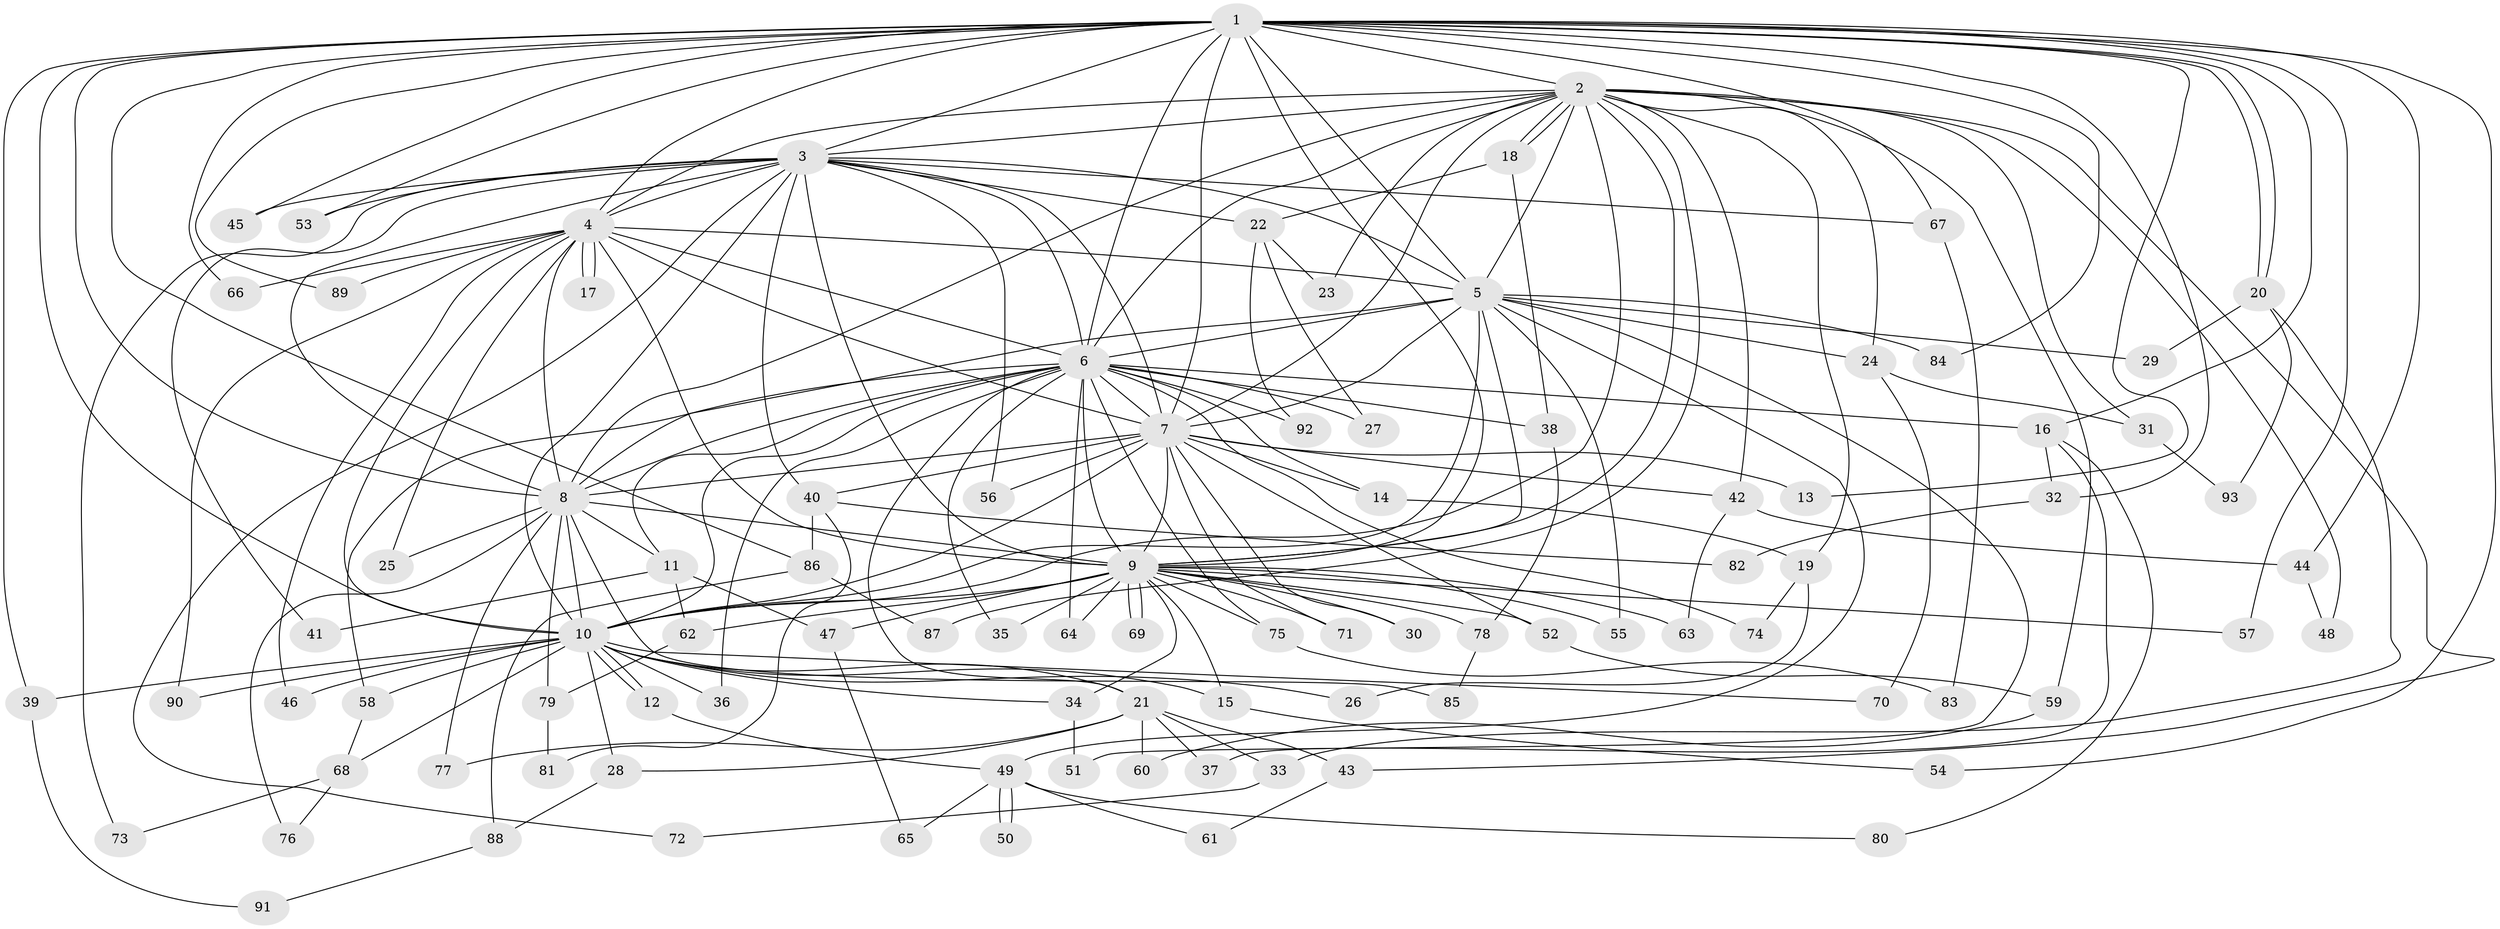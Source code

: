 // coarse degree distribution, {15: 0.037037037037037035, 1: 0.5555555555555556, 2: 0.2962962962962963, 7: 0.037037037037037035, 18: 0.037037037037037035, 3: 0.037037037037037035}
// Generated by graph-tools (version 1.1) at 2025/49/03/04/25 21:49:30]
// undirected, 93 vertices, 211 edges
graph export_dot {
graph [start="1"]
  node [color=gray90,style=filled];
  1;
  2;
  3;
  4;
  5;
  6;
  7;
  8;
  9;
  10;
  11;
  12;
  13;
  14;
  15;
  16;
  17;
  18;
  19;
  20;
  21;
  22;
  23;
  24;
  25;
  26;
  27;
  28;
  29;
  30;
  31;
  32;
  33;
  34;
  35;
  36;
  37;
  38;
  39;
  40;
  41;
  42;
  43;
  44;
  45;
  46;
  47;
  48;
  49;
  50;
  51;
  52;
  53;
  54;
  55;
  56;
  57;
  58;
  59;
  60;
  61;
  62;
  63;
  64;
  65;
  66;
  67;
  68;
  69;
  70;
  71;
  72;
  73;
  74;
  75;
  76;
  77;
  78;
  79;
  80;
  81;
  82;
  83;
  84;
  85;
  86;
  87;
  88;
  89;
  90;
  91;
  92;
  93;
  1 -- 2;
  1 -- 3;
  1 -- 4;
  1 -- 5;
  1 -- 6;
  1 -- 7;
  1 -- 8;
  1 -- 9;
  1 -- 10;
  1 -- 13;
  1 -- 16;
  1 -- 20;
  1 -- 20;
  1 -- 32;
  1 -- 39;
  1 -- 44;
  1 -- 45;
  1 -- 53;
  1 -- 54;
  1 -- 57;
  1 -- 66;
  1 -- 67;
  1 -- 84;
  1 -- 86;
  1 -- 89;
  2 -- 3;
  2 -- 4;
  2 -- 5;
  2 -- 6;
  2 -- 7;
  2 -- 8;
  2 -- 9;
  2 -- 10;
  2 -- 18;
  2 -- 18;
  2 -- 19;
  2 -- 23;
  2 -- 24;
  2 -- 31;
  2 -- 42;
  2 -- 43;
  2 -- 48;
  2 -- 59;
  2 -- 87;
  3 -- 4;
  3 -- 5;
  3 -- 6;
  3 -- 7;
  3 -- 8;
  3 -- 9;
  3 -- 10;
  3 -- 22;
  3 -- 40;
  3 -- 41;
  3 -- 45;
  3 -- 53;
  3 -- 56;
  3 -- 67;
  3 -- 72;
  3 -- 73;
  4 -- 5;
  4 -- 6;
  4 -- 7;
  4 -- 8;
  4 -- 9;
  4 -- 10;
  4 -- 17;
  4 -- 17;
  4 -- 25;
  4 -- 46;
  4 -- 66;
  4 -- 89;
  4 -- 90;
  5 -- 6;
  5 -- 7;
  5 -- 8;
  5 -- 9;
  5 -- 10;
  5 -- 24;
  5 -- 29;
  5 -- 49;
  5 -- 51;
  5 -- 55;
  5 -- 84;
  6 -- 7;
  6 -- 8;
  6 -- 9;
  6 -- 10;
  6 -- 11;
  6 -- 14;
  6 -- 16;
  6 -- 21;
  6 -- 27;
  6 -- 35;
  6 -- 36;
  6 -- 38;
  6 -- 58;
  6 -- 64;
  6 -- 74;
  6 -- 75;
  6 -- 92;
  7 -- 8;
  7 -- 9;
  7 -- 10;
  7 -- 13;
  7 -- 14;
  7 -- 30;
  7 -- 40;
  7 -- 42;
  7 -- 52;
  7 -- 56;
  7 -- 71;
  8 -- 9;
  8 -- 10;
  8 -- 11;
  8 -- 25;
  8 -- 76;
  8 -- 77;
  8 -- 79;
  8 -- 85;
  9 -- 10;
  9 -- 15;
  9 -- 30;
  9 -- 34;
  9 -- 35;
  9 -- 47;
  9 -- 52;
  9 -- 55;
  9 -- 57;
  9 -- 62;
  9 -- 63;
  9 -- 64;
  9 -- 69;
  9 -- 69;
  9 -- 71;
  9 -- 75;
  9 -- 78;
  10 -- 12;
  10 -- 12;
  10 -- 15;
  10 -- 21;
  10 -- 26;
  10 -- 28;
  10 -- 34;
  10 -- 36;
  10 -- 39;
  10 -- 46;
  10 -- 58;
  10 -- 68;
  10 -- 70;
  10 -- 90;
  11 -- 41;
  11 -- 47;
  11 -- 62;
  12 -- 49;
  14 -- 19;
  15 -- 54;
  16 -- 32;
  16 -- 37;
  16 -- 80;
  18 -- 22;
  18 -- 38;
  19 -- 26;
  19 -- 74;
  20 -- 29;
  20 -- 33;
  20 -- 93;
  21 -- 28;
  21 -- 33;
  21 -- 37;
  21 -- 43;
  21 -- 60;
  21 -- 77;
  22 -- 23;
  22 -- 27;
  22 -- 92;
  24 -- 31;
  24 -- 70;
  28 -- 88;
  31 -- 93;
  32 -- 82;
  33 -- 72;
  34 -- 51;
  38 -- 78;
  39 -- 91;
  40 -- 81;
  40 -- 82;
  40 -- 86;
  42 -- 44;
  42 -- 63;
  43 -- 61;
  44 -- 48;
  47 -- 65;
  49 -- 50;
  49 -- 50;
  49 -- 61;
  49 -- 65;
  49 -- 80;
  52 -- 59;
  58 -- 68;
  59 -- 60;
  62 -- 79;
  67 -- 83;
  68 -- 73;
  68 -- 76;
  75 -- 83;
  78 -- 85;
  79 -- 81;
  86 -- 87;
  86 -- 88;
  88 -- 91;
}
